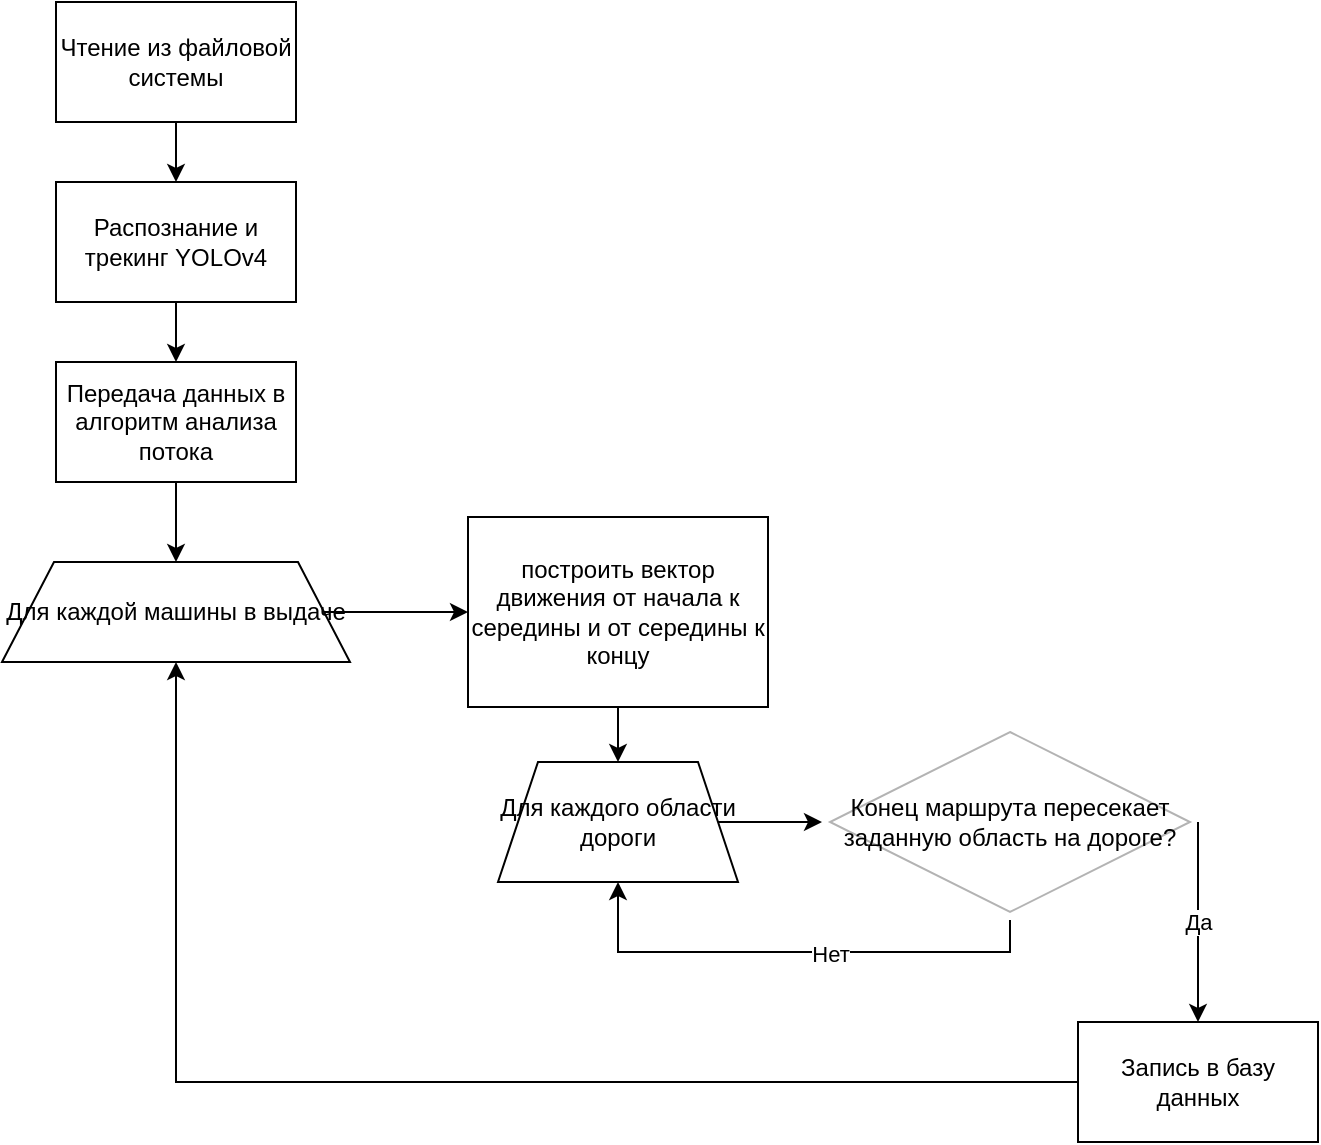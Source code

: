 <mxfile version="13.10.5" type="github">
  <diagram id="C5RBs43oDa-KdzZeNtuy" name="Page-1">
    <mxGraphModel dx="1185" dy="636" grid="1" gridSize="10" guides="1" tooltips="1" connect="1" arrows="1" fold="1" page="1" pageScale="1" pageWidth="827" pageHeight="1169" math="0" shadow="0">
      <root>
        <mxCell id="WIyWlLk6GJQsqaUBKTNV-0" />
        <mxCell id="WIyWlLk6GJQsqaUBKTNV-1" parent="WIyWlLk6GJQsqaUBKTNV-0" />
        <mxCell id="N9ODTXoHgzQmRijLDOzG-2" value="" style="edgeStyle=orthogonalEdgeStyle;rounded=0;orthogonalLoop=1;jettySize=auto;html=1;" edge="1" parent="WIyWlLk6GJQsqaUBKTNV-1" source="N9ODTXoHgzQmRijLDOzG-0" target="N9ODTXoHgzQmRijLDOzG-1">
          <mxGeometry relative="1" as="geometry" />
        </mxCell>
        <mxCell id="N9ODTXoHgzQmRijLDOzG-0" value="Чтение из файловой системы" style="rounded=0;whiteSpace=wrap;html=1;" vertex="1" parent="WIyWlLk6GJQsqaUBKTNV-1">
          <mxGeometry x="27" y="10" width="120" height="60" as="geometry" />
        </mxCell>
        <mxCell id="N9ODTXoHgzQmRijLDOzG-4" value="" style="edgeStyle=orthogonalEdgeStyle;rounded=0;orthogonalLoop=1;jettySize=auto;html=1;" edge="1" parent="WIyWlLk6GJQsqaUBKTNV-1" source="N9ODTXoHgzQmRijLDOzG-1" target="N9ODTXoHgzQmRijLDOzG-3">
          <mxGeometry relative="1" as="geometry" />
        </mxCell>
        <mxCell id="N9ODTXoHgzQmRijLDOzG-1" value="Распознание и трекинг YOLOv4" style="whiteSpace=wrap;html=1;rounded=0;" vertex="1" parent="WIyWlLk6GJQsqaUBKTNV-1">
          <mxGeometry x="27" y="100" width="120" height="60" as="geometry" />
        </mxCell>
        <mxCell id="N9ODTXoHgzQmRijLDOzG-9" value="" style="edgeStyle=orthogonalEdgeStyle;rounded=0;orthogonalLoop=1;jettySize=auto;html=1;" edge="1" parent="WIyWlLk6GJQsqaUBKTNV-1" source="N9ODTXoHgzQmRijLDOzG-3" target="N9ODTXoHgzQmRijLDOzG-8">
          <mxGeometry relative="1" as="geometry" />
        </mxCell>
        <mxCell id="N9ODTXoHgzQmRijLDOzG-3" value="Передача данных в алгоритм анализа потока" style="whiteSpace=wrap;html=1;rounded=0;" vertex="1" parent="WIyWlLk6GJQsqaUBKTNV-1">
          <mxGeometry x="27" y="190" width="120" height="60" as="geometry" />
        </mxCell>
        <mxCell id="N9ODTXoHgzQmRijLDOzG-12" value="" style="edgeStyle=orthogonalEdgeStyle;rounded=0;orthogonalLoop=1;jettySize=auto;html=1;" edge="1" parent="WIyWlLk6GJQsqaUBKTNV-1" source="N9ODTXoHgzQmRijLDOzG-8" target="N9ODTXoHgzQmRijLDOzG-11">
          <mxGeometry relative="1" as="geometry" />
        </mxCell>
        <mxCell id="N9ODTXoHgzQmRijLDOzG-8" value="Для каждой машины в выдаче" style="shape=trapezoid;perimeter=trapezoidPerimeter;whiteSpace=wrap;html=1;fixedSize=1;rounded=0;size=26;" vertex="1" parent="WIyWlLk6GJQsqaUBKTNV-1">
          <mxGeometry y="290" width="174" height="50" as="geometry" />
        </mxCell>
        <mxCell id="N9ODTXoHgzQmRijLDOzG-22" value="" style="edgeStyle=orthogonalEdgeStyle;rounded=0;orthogonalLoop=1;jettySize=auto;html=1;" edge="1" parent="WIyWlLk6GJQsqaUBKTNV-1" source="N9ODTXoHgzQmRijLDOzG-11" target="N9ODTXoHgzQmRijLDOzG-21">
          <mxGeometry relative="1" as="geometry" />
        </mxCell>
        <mxCell id="N9ODTXoHgzQmRijLDOzG-11" value="построить вектор движения от начала к середины и от середины к концу" style="whiteSpace=wrap;html=1;rounded=0;" vertex="1" parent="WIyWlLk6GJQsqaUBKTNV-1">
          <mxGeometry x="233" y="267.5" width="150" height="95" as="geometry" />
        </mxCell>
        <mxCell id="N9ODTXoHgzQmRijLDOzG-20" value="Да" style="edgeStyle=orthogonalEdgeStyle;rounded=0;orthogonalLoop=1;jettySize=auto;html=1;exitX=1;exitY=0.5;exitDx=0;exitDy=0;" edge="1" parent="WIyWlLk6GJQsqaUBKTNV-1" source="N9ODTXoHgzQmRijLDOzG-15" target="N9ODTXoHgzQmRijLDOzG-19">
          <mxGeometry relative="1" as="geometry" />
        </mxCell>
        <mxCell id="N9ODTXoHgzQmRijLDOzG-27" style="edgeStyle=orthogonalEdgeStyle;rounded=0;orthogonalLoop=1;jettySize=auto;html=1;entryX=0.5;entryY=1;entryDx=0;entryDy=0;" edge="1" parent="WIyWlLk6GJQsqaUBKTNV-1" source="N9ODTXoHgzQmRijLDOzG-15" target="N9ODTXoHgzQmRijLDOzG-21">
          <mxGeometry relative="1" as="geometry">
            <Array as="points">
              <mxPoint x="504" y="485" />
              <mxPoint x="308" y="485" />
            </Array>
          </mxGeometry>
        </mxCell>
        <mxCell id="N9ODTXoHgzQmRijLDOzG-28" value="Нет" style="edgeLabel;html=1;align=center;verticalAlign=middle;resizable=0;points=[];" vertex="1" connectable="0" parent="N9ODTXoHgzQmRijLDOzG-27">
          <mxGeometry x="-0.292" y="1" relative="1" as="geometry">
            <mxPoint x="-18.64" as="offset" />
          </mxGeometry>
        </mxCell>
        <mxCell id="N9ODTXoHgzQmRijLDOzG-15" value="Конец маршрута пересекает заданную область на дороге?" style="rhombus;whiteSpace=wrap;html=1;rounded=0;perimeterSpacing=4;strokeColor=#B3B3B3;" vertex="1" parent="WIyWlLk6GJQsqaUBKTNV-1">
          <mxGeometry x="414" y="375" width="180" height="90" as="geometry" />
        </mxCell>
        <mxCell id="N9ODTXoHgzQmRijLDOzG-26" style="edgeStyle=orthogonalEdgeStyle;rounded=0;orthogonalLoop=1;jettySize=auto;html=1;entryX=0.5;entryY=1;entryDx=0;entryDy=0;" edge="1" parent="WIyWlLk6GJQsqaUBKTNV-1" source="N9ODTXoHgzQmRijLDOzG-19" target="N9ODTXoHgzQmRijLDOzG-8">
          <mxGeometry relative="1" as="geometry" />
        </mxCell>
        <mxCell id="N9ODTXoHgzQmRijLDOzG-19" value="Запись в базу данных" style="whiteSpace=wrap;html=1;rounded=0;" vertex="1" parent="WIyWlLk6GJQsqaUBKTNV-1">
          <mxGeometry x="538" y="520" width="120" height="60" as="geometry" />
        </mxCell>
        <mxCell id="N9ODTXoHgzQmRijLDOzG-25" style="edgeStyle=orthogonalEdgeStyle;rounded=0;orthogonalLoop=1;jettySize=auto;html=1;entryX=0;entryY=0.5;entryDx=0;entryDy=0;" edge="1" parent="WIyWlLk6GJQsqaUBKTNV-1" source="N9ODTXoHgzQmRijLDOzG-21" target="N9ODTXoHgzQmRijLDOzG-15">
          <mxGeometry relative="1" as="geometry" />
        </mxCell>
        <mxCell id="N9ODTXoHgzQmRijLDOzG-21" value="Для каждого области дороги" style="shape=trapezoid;perimeter=trapezoidPerimeter;whiteSpace=wrap;html=1;fixedSize=1;rounded=0;" vertex="1" parent="WIyWlLk6GJQsqaUBKTNV-1">
          <mxGeometry x="248" y="390" width="120" height="60" as="geometry" />
        </mxCell>
      </root>
    </mxGraphModel>
  </diagram>
</mxfile>
